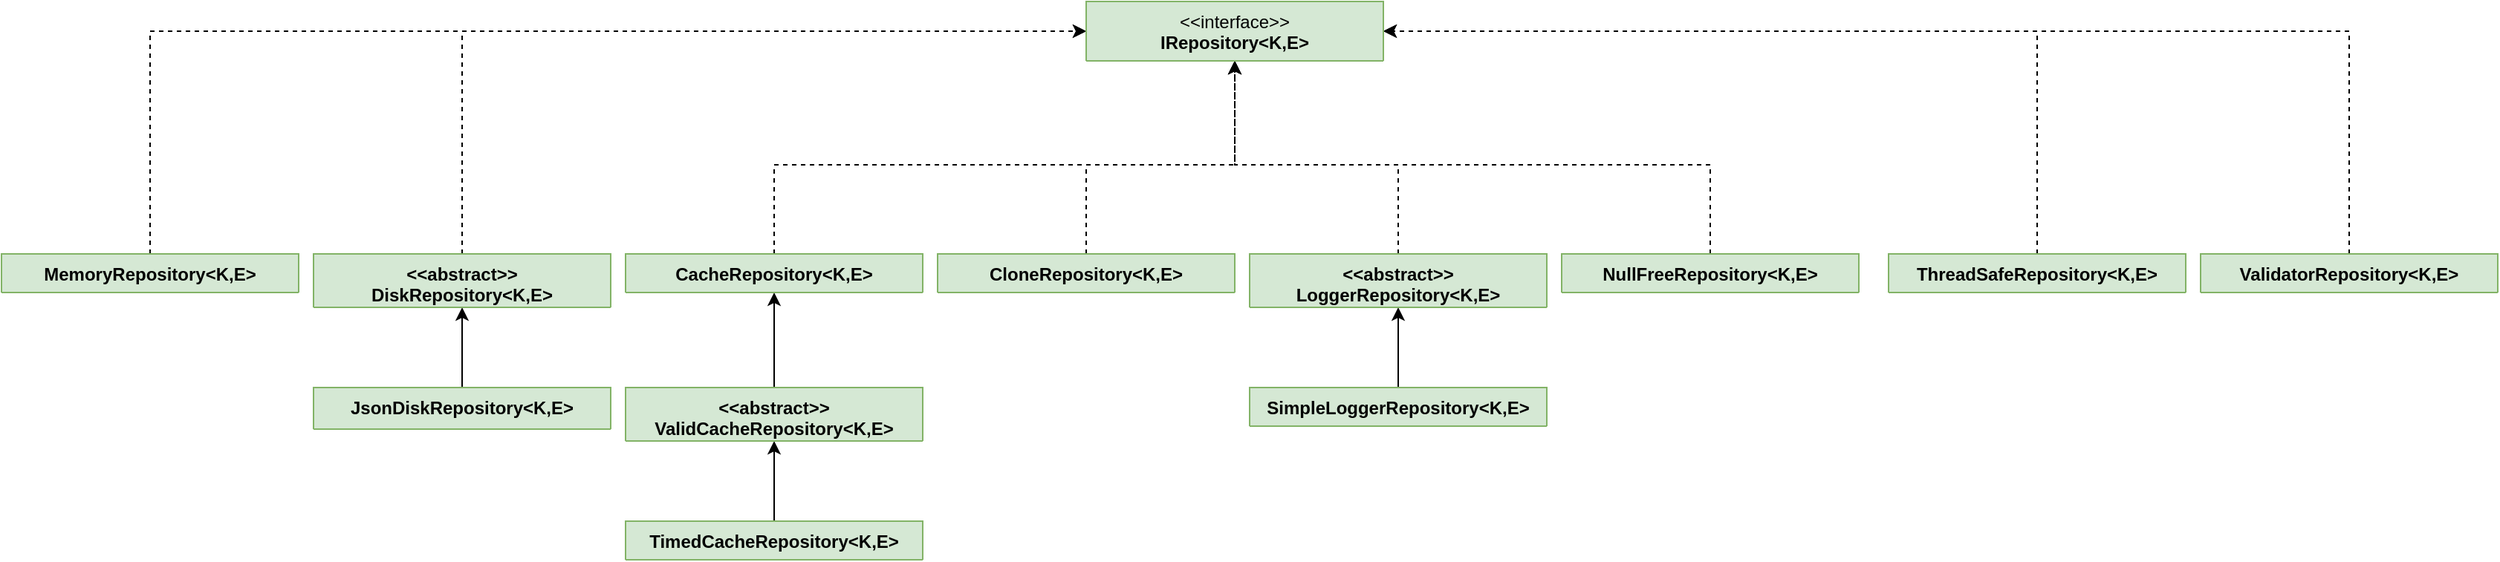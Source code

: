 <mxfile version="26.0.9" pages="15">
  <diagram name="Overall" id="ugNYonyBPk6qFIPh8cB3">
    <mxGraphModel dx="2501" dy="836" grid="1" gridSize="10" guides="1" tooltips="1" connect="1" arrows="1" fold="1" page="1" pageScale="1" pageWidth="827" pageHeight="1169" math="0" shadow="0">
      <root>
        <mxCell id="0" />
        <mxCell id="1" parent="0" />
        <mxCell id="sIwMTyyC32Z7KZ2qLQUt-40" style="edgeStyle=orthogonalEdgeStyle;rounded=0;orthogonalLoop=1;jettySize=auto;html=1;exitX=0.5;exitY=0;exitDx=0;exitDy=0;entryX=1;entryY=0.5;entryDx=0;entryDy=0;dashed=1;" edge="1" parent="1" source="Q4Z7mPAXCpNTdyWBKNEO-4" target="5jd2l3fBRmoiUw6FfSk3-1">
          <mxGeometry relative="1" as="geometry" />
        </mxCell>
        <mxCell id="Q4Z7mPAXCpNTdyWBKNEO-4" value="&lt;b&gt;ValidatorRepository&amp;lt;K,E&amp;gt;&lt;/b&gt;" style="swimlane;fontStyle=0;align=center;verticalAlign=top;childLayout=stackLayout;horizontal=1;startSize=30;horizontalStack=0;resizeParent=1;resizeParentMax=0;resizeLast=0;collapsible=0;marginBottom=0;html=1;whiteSpace=wrap;fillColor=#d5e8d4;strokeColor=#82b366;" vertex="1" parent="1">
          <mxGeometry x="1290" y="180" width="200" height="26" as="geometry" />
        </mxCell>
        <mxCell id="sIwMTyyC32Z7KZ2qLQUt-39" style="edgeStyle=orthogonalEdgeStyle;rounded=0;orthogonalLoop=1;jettySize=auto;html=1;entryX=1;entryY=0.5;entryDx=0;entryDy=0;exitX=0.5;exitY=0;exitDx=0;exitDy=0;dashed=1;" edge="1" parent="1" source="d2G2xSoZOng4utMMADrZ-1" target="5jd2l3fBRmoiUw6FfSk3-1">
          <mxGeometry relative="1" as="geometry">
            <mxPoint x="1160" y="140" as="sourcePoint" />
          </mxGeometry>
        </mxCell>
        <mxCell id="d2G2xSoZOng4utMMADrZ-1" value="&lt;b&gt;ThreadSafeRepository&amp;lt;K,E&amp;gt;&lt;/b&gt;" style="swimlane;fontStyle=0;align=center;verticalAlign=top;childLayout=stackLayout;horizontal=1;startSize=30;horizontalStack=0;resizeParent=1;resizeParentMax=0;resizeLast=0;collapsible=0;marginBottom=0;html=1;whiteSpace=wrap;fillColor=#d5e8d4;strokeColor=#82b366;" vertex="1" parent="1">
          <mxGeometry x="1080" y="180" width="200" height="26" as="geometry" />
        </mxCell>
        <mxCell id="sIwMTyyC32Z7KZ2qLQUt-33" style="edgeStyle=orthogonalEdgeStyle;rounded=0;orthogonalLoop=1;jettySize=auto;html=1;entryX=0.5;entryY=1;entryDx=0;entryDy=0;dashed=1;" edge="1" parent="1" source="_m3lDe7TAcgKiOL1thJE-1" target="5jd2l3fBRmoiUw6FfSk3-1">
          <mxGeometry relative="1" as="geometry">
            <Array as="points">
              <mxPoint x="960" y="120" />
              <mxPoint x="640" y="120" />
            </Array>
          </mxGeometry>
        </mxCell>
        <mxCell id="_m3lDe7TAcgKiOL1thJE-1" value="&lt;b&gt;NullFreeRepository&amp;lt;K,E&amp;gt;&lt;/b&gt;" style="swimlane;fontStyle=0;align=center;verticalAlign=top;childLayout=stackLayout;horizontal=1;startSize=30;horizontalStack=0;resizeParent=1;resizeParentMax=0;resizeLast=0;collapsible=0;marginBottom=0;html=1;whiteSpace=wrap;fillColor=#d5e8d4;strokeColor=#82b366;" vertex="1" parent="1">
          <mxGeometry x="860" y="180" width="200" height="26" as="geometry" />
        </mxCell>
        <mxCell id="sIwMTyyC32Z7KZ2qLQUt-27" style="edgeStyle=orthogonalEdgeStyle;rounded=0;orthogonalLoop=1;jettySize=auto;html=1;entryX=0.5;entryY=1;entryDx=0;entryDy=0;" edge="1" parent="1" source="OfHGovWVZw6_gMrGbrTu-1" target="bEHsn4q7RZ-ruYQikAaH-1">
          <mxGeometry relative="1" as="geometry" />
        </mxCell>
        <mxCell id="OfHGovWVZw6_gMrGbrTu-1" value="&lt;div&gt;&lt;b style=&quot;background-color: transparent; color: light-dark(rgb(0, 0, 0), rgb(255, 255, 255));&quot;&gt;SimpleLoggerRepository&amp;lt;K,E&amp;gt;&lt;/b&gt;&lt;/div&gt;" style="swimlane;fontStyle=0;align=center;verticalAlign=top;childLayout=stackLayout;horizontal=1;startSize=30;horizontalStack=0;resizeParent=1;resizeParentMax=0;resizeLast=0;collapsible=0;marginBottom=0;html=1;whiteSpace=wrap;fillColor=#d5e8d4;strokeColor=#82b366;" vertex="1" parent="1">
          <mxGeometry x="650" y="270" width="200" height="26" as="geometry" />
        </mxCell>
        <mxCell id="sIwMTyyC32Z7KZ2qLQUt-32" style="edgeStyle=orthogonalEdgeStyle;rounded=0;orthogonalLoop=1;jettySize=auto;html=1;entryX=0.5;entryY=1;entryDx=0;entryDy=0;dashed=1;" edge="1" parent="1" source="bEHsn4q7RZ-ruYQikAaH-1" target="5jd2l3fBRmoiUw6FfSk3-1">
          <mxGeometry relative="1" as="geometry">
            <Array as="points">
              <mxPoint x="750" y="120" />
              <mxPoint x="640" y="120" />
            </Array>
          </mxGeometry>
        </mxCell>
        <mxCell id="bEHsn4q7RZ-ruYQikAaH-1" value="&lt;div&gt;&lt;b&gt;&amp;lt;&amp;lt;abstract&amp;gt;&amp;gt;&lt;/b&gt;&lt;/div&gt;&lt;b&gt;LoggerRepository&amp;lt;K,E&amp;gt;&lt;/b&gt;" style="swimlane;fontStyle=0;align=center;verticalAlign=top;childLayout=stackLayout;horizontal=1;startSize=40;horizontalStack=0;resizeParent=1;resizeParentMax=0;resizeLast=0;collapsible=0;marginBottom=0;html=1;whiteSpace=wrap;fillColor=#d5e8d4;strokeColor=#82b366;" vertex="1" parent="1">
          <mxGeometry x="650" y="180" width="200" height="36" as="geometry" />
        </mxCell>
        <mxCell id="sIwMTyyC32Z7KZ2qLQUt-31" style="edgeStyle=orthogonalEdgeStyle;rounded=0;orthogonalLoop=1;jettySize=auto;html=1;entryX=0.5;entryY=1;entryDx=0;entryDy=0;dashed=1;" edge="1" parent="1" source="gUziRZdNGmcnd06w_0Jh-1" target="5jd2l3fBRmoiUw6FfSk3-1">
          <mxGeometry relative="1" as="geometry">
            <Array as="points">
              <mxPoint x="540" y="120" />
              <mxPoint x="640" y="120" />
            </Array>
          </mxGeometry>
        </mxCell>
        <mxCell id="gUziRZdNGmcnd06w_0Jh-1" value="&lt;b&gt;CloneRepository&amp;lt;K,E&amp;gt;&lt;/b&gt;" style="swimlane;fontStyle=0;align=center;verticalAlign=top;childLayout=stackLayout;horizontal=1;startSize=30;horizontalStack=0;resizeParent=1;resizeParentMax=0;resizeLast=0;collapsible=0;marginBottom=0;html=1;whiteSpace=wrap;fillColor=#d5e8d4;strokeColor=#82b366;" vertex="1" parent="1">
          <mxGeometry x="440" y="180" width="200" height="26" as="geometry" />
        </mxCell>
        <mxCell id="sIwMTyyC32Z7KZ2qLQUt-26" style="edgeStyle=orthogonalEdgeStyle;rounded=0;orthogonalLoop=1;jettySize=auto;html=1;entryX=0.5;entryY=1;entryDx=0;entryDy=0;" edge="1" parent="1" source="SvC6mcXC03R50r7by_hZ-1" target="nMyIteMErdvZNt7WKYC_-1">
          <mxGeometry relative="1" as="geometry" />
        </mxCell>
        <mxCell id="SvC6mcXC03R50r7by_hZ-1" value="&lt;div&gt;&lt;b style=&quot;background-color: transparent; color: light-dark(rgb(0, 0, 0), rgb(255, 255, 255));&quot;&gt;TimedCacheRepository&amp;lt;K,E&amp;gt;&lt;/b&gt;&lt;/div&gt;" style="swimlane;fontStyle=0;align=center;verticalAlign=top;childLayout=stackLayout;horizontal=1;startSize=30;horizontalStack=0;resizeParent=1;resizeParentMax=0;resizeLast=0;collapsible=0;marginBottom=0;html=1;whiteSpace=wrap;fillColor=#d5e8d4;strokeColor=#82b366;" vertex="1" parent="1">
          <mxGeometry x="230" y="360" width="200" height="26" as="geometry" />
        </mxCell>
        <mxCell id="sIwMTyyC32Z7KZ2qLQUt-25" style="edgeStyle=orthogonalEdgeStyle;rounded=0;orthogonalLoop=1;jettySize=auto;html=1;entryX=0.5;entryY=1;entryDx=0;entryDy=0;" edge="1" parent="1" source="nMyIteMErdvZNt7WKYC_-1" target="CNBwZ9SXVD3Poey_esBz-1">
          <mxGeometry relative="1" as="geometry" />
        </mxCell>
        <mxCell id="nMyIteMErdvZNt7WKYC_-1" value="&lt;div&gt;&lt;b style=&quot;background-color: transparent; color: light-dark(rgb(0, 0, 0), rgb(255, 255, 255));&quot;&gt;&amp;lt;&amp;lt;abstract&amp;gt;&amp;gt;&lt;/b&gt;&lt;/div&gt;&lt;div&gt;&lt;b style=&quot;background-color: transparent; color: light-dark(rgb(0, 0, 0), rgb(255, 255, 255));&quot;&gt;ValidCacheRepository&amp;lt;K,E&amp;gt;&lt;/b&gt;&lt;/div&gt;" style="swimlane;fontStyle=0;align=center;verticalAlign=top;childLayout=stackLayout;horizontal=1;startSize=40;horizontalStack=0;resizeParent=1;resizeParentMax=0;resizeLast=0;collapsible=0;marginBottom=0;html=1;whiteSpace=wrap;fillColor=#d5e8d4;strokeColor=#82b366;" vertex="1" parent="1">
          <mxGeometry x="230" y="270" width="200" height="36" as="geometry" />
        </mxCell>
        <mxCell id="sIwMTyyC32Z7KZ2qLQUt-30" style="edgeStyle=orthogonalEdgeStyle;rounded=0;orthogonalLoop=1;jettySize=auto;html=1;entryX=0.5;entryY=1;entryDx=0;entryDy=0;dashed=1;" edge="1" parent="1" source="CNBwZ9SXVD3Poey_esBz-1" target="5jd2l3fBRmoiUw6FfSk3-1">
          <mxGeometry relative="1" as="geometry">
            <Array as="points">
              <mxPoint x="330" y="120" />
              <mxPoint x="640" y="120" />
            </Array>
          </mxGeometry>
        </mxCell>
        <mxCell id="CNBwZ9SXVD3Poey_esBz-1" value="&lt;div&gt;&lt;b style=&quot;background-color: transparent; color: light-dark(rgb(0, 0, 0), rgb(255, 255, 255));&quot;&gt;CacheRepository&amp;lt;K,E&amp;gt;&lt;/b&gt;&lt;/div&gt;" style="swimlane;fontStyle=0;align=center;verticalAlign=top;childLayout=stackLayout;horizontal=1;startSize=30;horizontalStack=0;resizeParent=1;resizeParentMax=0;resizeLast=0;collapsible=0;marginBottom=0;html=1;whiteSpace=wrap;fillColor=#d5e8d4;strokeColor=#82b366;" vertex="1" parent="1">
          <mxGeometry x="230" y="180" width="200" height="26" as="geometry" />
        </mxCell>
        <mxCell id="sIwMTyyC32Z7KZ2qLQUt-24" style="edgeStyle=orthogonalEdgeStyle;rounded=0;orthogonalLoop=1;jettySize=auto;html=1;entryX=0.5;entryY=1;entryDx=0;entryDy=0;" edge="1" parent="1" source="2-8TuW2GEyD7TYnS9weU-1" target="dDAGP0V9zex-BKvkkaYU-1">
          <mxGeometry relative="1" as="geometry" />
        </mxCell>
        <mxCell id="2-8TuW2GEyD7TYnS9weU-1" value="&lt;div&gt;&lt;b style=&quot;background-color: transparent; color: light-dark(rgb(0, 0, 0), rgb(255, 255, 255));&quot;&gt;JsonDiskRepository&amp;lt;K,E&amp;gt;&lt;/b&gt;&lt;/div&gt;" style="swimlane;fontStyle=0;align=center;verticalAlign=top;childLayout=stackLayout;horizontal=1;startSize=30;horizontalStack=0;resizeParent=1;resizeParentMax=0;resizeLast=0;collapsible=0;marginBottom=0;html=1;whiteSpace=wrap;fillColor=#d5e8d4;strokeColor=#82b366;" vertex="1" parent="1">
          <mxGeometry x="20" y="270" width="200" height="28" as="geometry" />
        </mxCell>
        <mxCell id="sIwMTyyC32Z7KZ2qLQUt-37" style="edgeStyle=orthogonalEdgeStyle;rounded=0;orthogonalLoop=1;jettySize=auto;html=1;entryX=0;entryY=0.5;entryDx=0;entryDy=0;dashed=1;" edge="1" parent="1" source="dDAGP0V9zex-BKvkkaYU-1" target="5jd2l3fBRmoiUw6FfSk3-1">
          <mxGeometry relative="1" as="geometry">
            <Array as="points">
              <mxPoint x="120" y="30" />
            </Array>
          </mxGeometry>
        </mxCell>
        <mxCell id="dDAGP0V9zex-BKvkkaYU-1" value="&lt;div&gt;&lt;b&gt;&amp;lt;&amp;lt;abstract&amp;gt;&amp;gt;&lt;/b&gt;&lt;/div&gt;&lt;b&gt;DiskRepository&amp;lt;K,E&amp;gt;&lt;/b&gt;" style="swimlane;fontStyle=0;align=center;verticalAlign=top;childLayout=stackLayout;horizontal=1;startSize=40;horizontalStack=0;resizeParent=1;resizeParentMax=0;resizeLast=0;collapsible=0;marginBottom=0;html=1;whiteSpace=wrap;fillColor=#d5e8d4;strokeColor=#82b366;" vertex="1" parent="1">
          <mxGeometry x="20" y="180" width="200" height="36" as="geometry" />
        </mxCell>
        <mxCell id="sIwMTyyC32Z7KZ2qLQUt-36" style="edgeStyle=orthogonalEdgeStyle;rounded=0;orthogonalLoop=1;jettySize=auto;html=1;entryX=0;entryY=0.5;entryDx=0;entryDy=0;dashed=1;" edge="1" parent="1" source="PvBvrs-odSLj9dRzKq3Y-1" target="5jd2l3fBRmoiUw6FfSk3-1">
          <mxGeometry relative="1" as="geometry">
            <Array as="points">
              <mxPoint x="-90" y="30" />
            </Array>
          </mxGeometry>
        </mxCell>
        <mxCell id="PvBvrs-odSLj9dRzKq3Y-1" value="&lt;b&gt;MemoryRepository&amp;lt;K,E&amp;gt;&lt;/b&gt;" style="swimlane;fontStyle=0;align=center;verticalAlign=top;childLayout=stackLayout;horizontal=1;startSize=30;horizontalStack=0;resizeParent=1;resizeParentMax=0;resizeLast=0;collapsible=0;marginBottom=0;html=1;whiteSpace=wrap;fillColor=#d5e8d4;strokeColor=#82b366;" vertex="1" parent="1">
          <mxGeometry x="-190" y="180" width="200" height="26" as="geometry" />
        </mxCell>
        <mxCell id="5jd2l3fBRmoiUw6FfSk3-1" value="&amp;lt;&amp;lt;interface&amp;gt;&amp;gt;&lt;br&gt;&lt;b&gt;IRepository&amp;lt;K,E&amp;gt;&lt;/b&gt;" style="swimlane;fontStyle=0;align=center;verticalAlign=top;childLayout=stackLayout;horizontal=1;startSize=40;horizontalStack=0;resizeParent=1;resizeParentMax=0;resizeLast=0;collapsible=0;marginBottom=0;html=1;whiteSpace=wrap;fillColor=#d5e8d4;strokeColor=#82b366;" vertex="1" parent="1">
          <mxGeometry x="540" y="10" width="200" height="40" as="geometry" />
        </mxCell>
      </root>
    </mxGraphModel>
  </diagram>
  <diagram id="knMI_PugFLHXFPDynPVy" name="Person">
    <mxGraphModel dx="1434" dy="836" grid="1" gridSize="10" guides="1" tooltips="1" connect="1" arrows="1" fold="1" page="1" pageScale="1" pageWidth="850" pageHeight="1100" math="0" shadow="0">
      <root>
        <mxCell id="0" />
        <mxCell id="1" parent="0" />
        <mxCell id="Y9rmFPYwMdZ92h6erGCF-1" value="Person" style="swimlane;fontStyle=0;childLayout=stackLayout;horizontal=1;startSize=26;fillColor=#ffe6cc;horizontalStack=0;resizeParent=1;resizeParentMax=0;resizeLast=0;collapsible=1;marginBottom=0;whiteSpace=wrap;html=1;strokeColor=#d79b00;" vertex="1" parent="1">
          <mxGeometry x="340" y="330" width="140" height="78" as="geometry" />
        </mxCell>
        <mxCell id="Y9rmFPYwMdZ92h6erGCF-2" value="+ id: String" style="text;align=left;verticalAlign=top;spacingLeft=4;spacingRight=4;overflow=hidden;rotatable=0;points=[[0,0.5],[1,0.5]];portConstraint=eastwest;whiteSpace=wrap;html=1;fillColor=default;" vertex="1" parent="Y9rmFPYwMdZ92h6erGCF-1">
          <mxGeometry y="26" width="140" height="26" as="geometry" />
        </mxCell>
        <mxCell id="Y9rmFPYwMdZ92h6erGCF-3" value="+ name: String" style="text;align=left;verticalAlign=top;spacingLeft=4;spacingRight=4;overflow=hidden;rotatable=0;points=[[0,0.5],[1,0.5]];portConstraint=eastwest;whiteSpace=wrap;html=1;fillColor=default;" vertex="1" parent="Y9rmFPYwMdZ92h6erGCF-1">
          <mxGeometry y="52" width="140" height="26" as="geometry" />
        </mxCell>
      </root>
    </mxGraphModel>
  </diagram>
  <diagram id="sRlBPHODOHanqG5L4CFZ" name="IRepository">
    <mxGraphModel dx="1434" dy="836" grid="1" gridSize="10" guides="1" tooltips="1" connect="1" arrows="1" fold="1" page="1" pageScale="1" pageWidth="850" pageHeight="1100" math="0" shadow="0">
      <root>
        <mxCell id="0" />
        <mxCell id="1" parent="0" />
        <mxCell id="UFYXDV_fesplv_K8qfGp-1" value="&amp;lt;&amp;lt;interface&amp;gt;&amp;gt;&lt;br&gt;&lt;b&gt;IRepository&amp;lt;K,E&amp;gt;&lt;/b&gt;" style="swimlane;fontStyle=0;align=center;verticalAlign=top;childLayout=stackLayout;horizontal=1;startSize=40;horizontalStack=0;resizeParent=1;resizeParentMax=0;resizeLast=0;collapsible=0;marginBottom=0;html=1;whiteSpace=wrap;fillColor=#d5e8d4;strokeColor=#82b366;" vertex="1" parent="1">
          <mxGeometry x="340" y="290" width="140" height="140" as="geometry" />
        </mxCell>
        <mxCell id="UFYXDV_fesplv_K8qfGp-2" value="+ getAll(): Collection&amp;lt;E&amp;gt;" style="text;html=1;align=left;verticalAlign=middle;spacingLeft=4;spacingRight=4;overflow=hidden;rotatable=0;points=[[0,0.5],[1,0.5]];portConstraint=eastwest;whiteSpace=wrap;fillColor=default;" vertex="1" parent="UFYXDV_fesplv_K8qfGp-1">
          <mxGeometry y="40" width="140" height="20" as="geometry" />
        </mxCell>
        <mxCell id="UFYXDV_fesplv_K8qfGp-3" value="+ get(K key): E" style="text;html=1;align=left;verticalAlign=middle;spacingLeft=4;spacingRight=4;overflow=hidden;rotatable=0;points=[[0,0.5],[1,0.5]];portConstraint=eastwest;whiteSpace=wrap;fillColor=default;" vertex="1" parent="UFYXDV_fesplv_K8qfGp-1">
          <mxGeometry y="60" width="140" height="20" as="geometry" />
        </mxCell>
        <mxCell id="UFYXDV_fesplv_K8qfGp-4" value="+ insert(E entity): void" style="text;html=1;align=left;verticalAlign=middle;spacingLeft=4;spacingRight=4;overflow=hidden;rotatable=0;points=[[0,0.5],[1,0.5]];portConstraint=eastwest;whiteSpace=wrap;fillColor=default;" vertex="1" parent="UFYXDV_fesplv_K8qfGp-1">
          <mxGeometry y="80" width="140" height="20" as="geometry" />
        </mxCell>
        <mxCell id="UFYXDV_fesplv_K8qfGp-5" value="+ update(E entity): void" style="text;html=1;align=left;verticalAlign=middle;spacingLeft=4;spacingRight=4;overflow=hidden;rotatable=0;points=[[0,0.5],[1,0.5]];portConstraint=eastwest;whiteSpace=wrap;fillColor=default;" vertex="1" parent="UFYXDV_fesplv_K8qfGp-1">
          <mxGeometry y="100" width="140" height="20" as="geometry" />
        </mxCell>
        <mxCell id="UFYXDV_fesplv_K8qfGp-6" value="+ delete(K key): void&amp;nbsp;" style="text;html=1;align=left;verticalAlign=middle;spacingLeft=4;spacingRight=4;overflow=hidden;rotatable=0;points=[[0,0.5],[1,0.5]];portConstraint=eastwest;whiteSpace=wrap;fillColor=default;" vertex="1" parent="UFYXDV_fesplv_K8qfGp-1">
          <mxGeometry y="120" width="140" height="20" as="geometry" />
        </mxCell>
      </root>
    </mxGraphModel>
  </diagram>
  <diagram id="M4d5dhi4gB94opbr4lXZ" name="MemoryRepository">
    <mxGraphModel dx="1434" dy="836" grid="1" gridSize="10" guides="1" tooltips="1" connect="1" arrows="1" fold="1" page="1" pageScale="1" pageWidth="850" pageHeight="1100" math="0" shadow="0">
      <root>
        <mxCell id="0" />
        <mxCell id="1" parent="0" />
        <mxCell id="Viqer0ar3ow4c06NOfJy-7" style="edgeStyle=orthogonalEdgeStyle;rounded=0;orthogonalLoop=1;jettySize=auto;html=1;entryX=0.5;entryY=1;entryDx=0;entryDy=0;dashed=1;" parent="1" source="2kWuWF7LoCk9wh4ZdqBK-1" target="Viqer0ar3ow4c06NOfJy-1" edge="1">
          <mxGeometry relative="1" as="geometry" />
        </mxCell>
        <mxCell id="2kWuWF7LoCk9wh4ZdqBK-1" value="&lt;b&gt;MemoryRepository&amp;lt;K,E&amp;gt;&lt;/b&gt;" style="swimlane;fontStyle=0;align=center;verticalAlign=top;childLayout=stackLayout;horizontal=1;startSize=30;horizontalStack=0;resizeParent=1;resizeParentMax=0;resizeLast=0;collapsible=0;marginBottom=0;html=1;whiteSpace=wrap;fillColor=#d5e8d4;strokeColor=#82b366;" parent="1" vertex="1">
          <mxGeometry x="320" y="280" width="200" height="70" as="geometry" />
        </mxCell>
        <mxCell id="2kWuWF7LoCk9wh4ZdqBK-2" value="# entites: Map&amp;lt;K,E&amp;gt;" style="text;html=1;align=left;verticalAlign=middle;spacingLeft=4;spacingRight=4;overflow=hidden;rotatable=0;points=[[0,0.5],[1,0.5]];portConstraint=eastwest;whiteSpace=wrap;fillColor=default;" parent="2kWuWF7LoCk9wh4ZdqBK-1" vertex="1">
          <mxGeometry y="30" width="200" height="20" as="geometry" />
        </mxCell>
        <mxCell id="2kWuWF7LoCk9wh4ZdqBK-3" value="# keyExtractor: Function&amp;lt;E,K&amp;gt;" style="text;html=1;align=left;verticalAlign=middle;spacingLeft=4;spacingRight=4;overflow=hidden;rotatable=0;points=[[0,0.5],[1,0.5]];portConstraint=eastwest;whiteSpace=wrap;fillColor=default;" parent="2kWuWF7LoCk9wh4ZdqBK-1" vertex="1">
          <mxGeometry y="50" width="200" height="20" as="geometry" />
        </mxCell>
        <mxCell id="Viqer0ar3ow4c06NOfJy-1" value="&amp;lt;&amp;lt;interface&amp;gt;&amp;gt;&lt;br&gt;&lt;b&gt;IRepository&amp;lt;K,E&amp;gt;&lt;/b&gt;" style="swimlane;fontStyle=0;align=center;verticalAlign=top;childLayout=stackLayout;horizontal=1;startSize=40;horizontalStack=0;resizeParent=1;resizeParentMax=0;resizeLast=0;collapsible=0;marginBottom=0;html=1;whiteSpace=wrap;fillColor=#d5e8d4;strokeColor=#82b366;" parent="1" vertex="1">
          <mxGeometry x="320" y="200" width="200" height="40" as="geometry" />
        </mxCell>
      </root>
    </mxGraphModel>
  </diagram>
  <diagram id="MkGbExv9xjRx8ZJ7M6o5" name="DiskRepository">
    <mxGraphModel dx="1434" dy="836" grid="1" gridSize="10" guides="1" tooltips="1" connect="1" arrows="1" fold="1" page="1" pageScale="1" pageWidth="850" pageHeight="1100" math="0" shadow="0">
      <root>
        <mxCell id="0" />
        <mxCell id="1" parent="0" />
        <mxCell id="tT8945SFj6yXpy4zwqby-1" style="edgeStyle=orthogonalEdgeStyle;rounded=0;orthogonalLoop=1;jettySize=auto;html=1;entryX=0.5;entryY=1;entryDx=0;entryDy=0;dashed=1;" edge="1" parent="1" source="JD79HncsZMNQ--oEJe5_-1" target="FOkuGnozNuspoMZTlJku-1">
          <mxGeometry relative="1" as="geometry" />
        </mxCell>
        <mxCell id="JD79HncsZMNQ--oEJe5_-1" value="&lt;div&gt;&lt;b&gt;&amp;lt;&amp;lt;abstract&amp;gt;&amp;gt;&lt;/b&gt;&lt;/div&gt;&lt;b&gt;DiskRepository&amp;lt;K,E&amp;gt;&lt;/b&gt;" style="swimlane;fontStyle=0;align=center;verticalAlign=top;childLayout=stackLayout;horizontal=1;startSize=40;horizontalStack=0;resizeParent=1;resizeParentMax=0;resizeLast=0;collapsible=0;marginBottom=0;html=1;whiteSpace=wrap;fillColor=#d5e8d4;strokeColor=#82b366;" parent="1" vertex="1">
          <mxGeometry x="320" y="280" width="220" height="148" as="geometry" />
        </mxCell>
        <mxCell id="JD79HncsZMNQ--oEJe5_-2" value="# directory: String" style="text;html=1;align=left;verticalAlign=middle;spacingLeft=4;spacingRight=4;overflow=hidden;rotatable=0;points=[[0,0.5],[1,0.5]];portConstraint=eastwest;whiteSpace=wrap;fillColor=default;" parent="JD79HncsZMNQ--oEJe5_-1" vertex="1">
          <mxGeometry y="40" width="220" height="20" as="geometry" />
        </mxCell>
        <mxCell id="JD79HncsZMNQ--oEJe5_-3" value="# fileExtension: String" style="text;html=1;align=left;verticalAlign=middle;spacingLeft=4;spacingRight=4;overflow=hidden;rotatable=0;points=[[0,0.5],[1,0.5]];portConstraint=eastwest;whiteSpace=wrap;fillColor=default;" parent="JD79HncsZMNQ--oEJe5_-1" vertex="1">
          <mxGeometry y="60" width="220" height="20" as="geometry" />
        </mxCell>
        <mxCell id="JD79HncsZMNQ--oEJe5_-4" value="# keyExtractor: Function&amp;lt;E,K&amp;gt;" style="text;html=1;align=left;verticalAlign=middle;spacingLeft=4;spacingRight=4;overflow=hidden;rotatable=0;points=[[0,0.5],[1,0.5]];portConstraint=eastwest;whiteSpace=wrap;fillColor=default;" parent="JD79HncsZMNQ--oEJe5_-1" vertex="1">
          <mxGeometry y="80" width="220" height="20" as="geometry" />
        </mxCell>
        <mxCell id="JD79HncsZMNQ--oEJe5_-5" value="" style="line;strokeWidth=1;fillColor=none;align=left;verticalAlign=middle;spacingTop=-1;spacingLeft=3;spacingRight=3;rotatable=0;labelPosition=right;points=[];portConstraint=eastwest;strokeColor=inherit;" parent="JD79HncsZMNQ--oEJe5_-1" vertex="1">
          <mxGeometry y="100" width="220" height="8" as="geometry" />
        </mxCell>
        <mxCell id="JD79HncsZMNQ--oEJe5_-6" value="# serialize(E entity): String" style="text;html=1;align=left;verticalAlign=middle;spacingLeft=4;spacingRight=4;overflow=hidden;rotatable=0;points=[[0,0.5],[1,0.5]];portConstraint=eastwest;whiteSpace=wrap;fillColor=default;" parent="JD79HncsZMNQ--oEJe5_-1" vertex="1">
          <mxGeometry y="108" width="220" height="20" as="geometry" />
        </mxCell>
        <mxCell id="JD79HncsZMNQ--oEJe5_-7" value="# deserialize(String entityAsString): E" style="text;html=1;align=left;verticalAlign=middle;spacingLeft=4;spacingRight=4;overflow=hidden;rotatable=0;points=[[0,0.5],[1,0.5]];portConstraint=eastwest;whiteSpace=wrap;fillColor=default;" parent="JD79HncsZMNQ--oEJe5_-1" vertex="1">
          <mxGeometry y="128" width="220" height="20" as="geometry" />
        </mxCell>
        <mxCell id="FOkuGnozNuspoMZTlJku-1" value="&amp;lt;&amp;lt;interface&amp;gt;&amp;gt;&lt;br&gt;&lt;b&gt;IRepository&amp;lt;K,E&amp;gt;&lt;/b&gt;" style="swimlane;fontStyle=0;align=center;verticalAlign=top;childLayout=stackLayout;horizontal=1;startSize=40;horizontalStack=0;resizeParent=1;resizeParentMax=0;resizeLast=0;collapsible=0;marginBottom=0;html=1;whiteSpace=wrap;fillColor=#d5e8d4;strokeColor=#82b366;" vertex="1" parent="1">
          <mxGeometry x="320" y="200" width="220" height="40" as="geometry" />
        </mxCell>
      </root>
    </mxGraphModel>
  </diagram>
  <diagram id="azNJ6zOG1K16H3dtE7L8" name="JsonDiskRepository">
    <mxGraphModel dx="1434" dy="836" grid="1" gridSize="10" guides="1" tooltips="1" connect="1" arrows="1" fold="1" page="1" pageScale="1" pageWidth="850" pageHeight="1100" math="0" shadow="0">
      <root>
        <mxCell id="0" />
        <mxCell id="1" parent="0" />
        <mxCell id="c7HGcdsFaaK_RAsqSzC3-1" style="edgeStyle=orthogonalEdgeStyle;rounded=0;orthogonalLoop=1;jettySize=auto;html=1;entryX=0.5;entryY=1;entryDx=0;entryDy=0;" edge="1" parent="1" source="2IcGn3Q6_8mwxkSnP6SR-1" target="OHkmjy7p3-JXyOXKmV6w-1">
          <mxGeometry relative="1" as="geometry" />
        </mxCell>
        <mxCell id="2IcGn3Q6_8mwxkSnP6SR-1" value="&lt;div&gt;&lt;b style=&quot;background-color: transparent; color: light-dark(rgb(0, 0, 0), rgb(255, 255, 255));&quot;&gt;JsonDiskRepository&amp;lt;K,E&amp;gt;&lt;/b&gt;&lt;/div&gt;" style="swimlane;fontStyle=0;align=center;verticalAlign=top;childLayout=stackLayout;horizontal=1;startSize=30;horizontalStack=0;resizeParent=1;resizeParentMax=0;resizeLast=0;collapsible=0;marginBottom=0;html=1;whiteSpace=wrap;fillColor=#d5e8d4;strokeColor=#82b366;" parent="1" vertex="1">
          <mxGeometry x="320" y="280" width="220" height="50" as="geometry" />
        </mxCell>
        <mxCell id="2IcGn3Q6_8mwxkSnP6SR-2" value="# entityClass: Class&amp;lt;E&amp;gt;" style="text;html=1;align=left;verticalAlign=middle;spacingLeft=4;spacingRight=4;overflow=hidden;rotatable=0;points=[[0,0.5],[1,0.5]];portConstraint=eastwest;whiteSpace=wrap;fillColor=default;" parent="2IcGn3Q6_8mwxkSnP6SR-1" vertex="1">
          <mxGeometry y="30" width="220" height="20" as="geometry" />
        </mxCell>
        <mxCell id="OHkmjy7p3-JXyOXKmV6w-1" value="&amp;lt;&amp;lt;abstract&amp;gt;&amp;gt;&lt;br&gt;&lt;b&gt;DiskRepository&amp;lt;K,E&amp;gt;&lt;/b&gt;" style="swimlane;fontStyle=0;align=center;verticalAlign=top;childLayout=stackLayout;horizontal=1;startSize=40;horizontalStack=0;resizeParent=1;resizeParentMax=0;resizeLast=0;collapsible=0;marginBottom=0;html=1;whiteSpace=wrap;fillColor=#d5e8d4;strokeColor=#82b366;" vertex="1" parent="1">
          <mxGeometry x="320" y="200" width="220" height="40" as="geometry" />
        </mxCell>
      </root>
    </mxGraphModel>
  </diagram>
  <diagram id="1yndipHQHA-O_VkO26OG" name="CacheRepository">
    <mxGraphModel dx="1434" dy="836" grid="1" gridSize="10" guides="1" tooltips="1" connect="1" arrows="1" fold="1" page="1" pageScale="1" pageWidth="850" pageHeight="1100" math="0" shadow="0">
      <root>
        <mxCell id="0" />
        <mxCell id="1" parent="0" />
        <mxCell id="0JMHKWS_nnEbQhaJcg9c-1" style="edgeStyle=orthogonalEdgeStyle;rounded=0;orthogonalLoop=1;jettySize=auto;html=1;exitX=0.5;exitY=0;exitDx=0;exitDy=0;entryX=0.5;entryY=1;entryDx=0;entryDy=0;dashed=1;" edge="1" parent="1" source="L_40cuG0KX_OyrUIf7Wm-1" target="6QYqsz9ROwohPClnXIi9-1">
          <mxGeometry relative="1" as="geometry" />
        </mxCell>
        <mxCell id="L_40cuG0KX_OyrUIf7Wm-1" value="&lt;div&gt;&lt;b style=&quot;background-color: transparent; color: light-dark(rgb(0, 0, 0), rgb(255, 255, 255));&quot;&gt;CacheRepository&amp;lt;K,E&amp;gt;&lt;/b&gt;&lt;/div&gt;" style="swimlane;fontStyle=0;align=center;verticalAlign=top;childLayout=stackLayout;horizontal=1;startSize=30;horizontalStack=0;resizeParent=1;resizeParentMax=0;resizeLast=0;collapsible=0;marginBottom=0;html=1;whiteSpace=wrap;fillColor=#d5e8d4;strokeColor=#82b366;" parent="1" vertex="1">
          <mxGeometry x="320" y="280" width="220" height="90" as="geometry" />
        </mxCell>
        <mxCell id="L_40cuG0KX_OyrUIf7Wm-2" value="# cacheRepository: IRepository&amp;lt;K,E&amp;gt;" style="text;html=1;align=left;verticalAlign=middle;spacingLeft=4;spacingRight=4;overflow=hidden;rotatable=0;points=[[0,0.5],[1,0.5]];portConstraint=eastwest;whiteSpace=wrap;fillColor=default;" parent="L_40cuG0KX_OyrUIf7Wm-1" vertex="1">
          <mxGeometry y="30" width="220" height="20" as="geometry" />
        </mxCell>
        <mxCell id="L_40cuG0KX_OyrUIf7Wm-3" value="# sourceRepository: IRepository&amp;lt;K,E&amp;gt;" style="text;html=1;align=left;verticalAlign=middle;spacingLeft=4;spacingRight=4;overflow=hidden;rotatable=0;points=[[0,0.5],[1,0.5]];portConstraint=eastwest;whiteSpace=wrap;fillColor=default;" parent="L_40cuG0KX_OyrUIf7Wm-1" vertex="1">
          <mxGeometry y="50" width="220" height="20" as="geometry" />
        </mxCell>
        <mxCell id="L_40cuG0KX_OyrUIf7Wm-4" value="# keyExtractor: Function&amp;lt;E,K&amp;gt;" style="text;html=1;align=left;verticalAlign=middle;spacingLeft=4;spacingRight=4;overflow=hidden;rotatable=0;points=[[0,0.5],[1,0.5]];portConstraint=eastwest;whiteSpace=wrap;fillColor=default;" parent="L_40cuG0KX_OyrUIf7Wm-1" vertex="1">
          <mxGeometry y="70" width="220" height="20" as="geometry" />
        </mxCell>
        <mxCell id="0JMHKWS_nnEbQhaJcg9c-2" style="edgeStyle=orthogonalEdgeStyle;rounded=0;orthogonalLoop=1;jettySize=auto;html=1;exitX=0;exitY=0.5;exitDx=0;exitDy=0;entryX=0;entryY=0.5;entryDx=0;entryDy=0;endArrow=diamond;endFill=0;" edge="1" parent="1" source="6QYqsz9ROwohPClnXIi9-1" target="L_40cuG0KX_OyrUIf7Wm-2">
          <mxGeometry relative="1" as="geometry" />
        </mxCell>
        <mxCell id="0JMHKWS_nnEbQhaJcg9c-3" style="edgeStyle=orthogonalEdgeStyle;rounded=0;orthogonalLoop=1;jettySize=auto;html=1;exitX=0;exitY=0.5;exitDx=0;exitDy=0;entryX=0;entryY=0.5;entryDx=0;entryDy=0;endArrow=diamond;endFill=0;" edge="1" parent="1" source="6QYqsz9ROwohPClnXIi9-1" target="L_40cuG0KX_OyrUIf7Wm-3">
          <mxGeometry relative="1" as="geometry" />
        </mxCell>
        <mxCell id="6QYqsz9ROwohPClnXIi9-1" value="&amp;lt;&amp;lt;interface&amp;gt;&amp;gt;&lt;br&gt;&lt;b&gt;IRepository&amp;lt;K,E&amp;gt;&lt;/b&gt;" style="swimlane;fontStyle=0;align=center;verticalAlign=top;childLayout=stackLayout;horizontal=1;startSize=40;horizontalStack=0;resizeParent=1;resizeParentMax=0;resizeLast=0;collapsible=0;marginBottom=0;html=1;whiteSpace=wrap;fillColor=#d5e8d4;strokeColor=#82b366;" vertex="1" parent="1">
          <mxGeometry x="320" y="200" width="220" height="40" as="geometry" />
        </mxCell>
      </root>
    </mxGraphModel>
  </diagram>
  <diagram id="HCBeO7lPLmNbnRSLWoPH" name="ValidCacheRepository">
    <mxGraphModel dx="1434" dy="836" grid="1" gridSize="10" guides="1" tooltips="1" connect="1" arrows="1" fold="1" page="1" pageScale="1" pageWidth="850" pageHeight="1100" math="0" shadow="0">
      <root>
        <mxCell id="0" />
        <mxCell id="1" parent="0" />
        <mxCell id="TFUAooWK41s5lZyOmhEs-1" style="edgeStyle=orthogonalEdgeStyle;rounded=0;orthogonalLoop=1;jettySize=auto;html=1;exitX=0.5;exitY=0;exitDx=0;exitDy=0;entryX=0.5;entryY=1;entryDx=0;entryDy=0;" edge="1" parent="1" source="gAmXzxv2_9PpY-VTNqRH-1" target="qiTgpHVWBEzK-KNbYs59-1">
          <mxGeometry relative="1" as="geometry" />
        </mxCell>
        <mxCell id="gAmXzxv2_9PpY-VTNqRH-1" value="&lt;div&gt;&lt;b style=&quot;background-color: transparent; color: light-dark(rgb(0, 0, 0), rgb(255, 255, 255));&quot;&gt;&amp;lt;&amp;lt;abstract&amp;gt;&amp;gt;&lt;/b&gt;&lt;/div&gt;&lt;div&gt;&lt;b style=&quot;background-color: transparent; color: light-dark(rgb(0, 0, 0), rgb(255, 255, 255));&quot;&gt;ValidCacheRepository&amp;lt;K,E&amp;gt;&lt;/b&gt;&lt;/div&gt;" style="swimlane;fontStyle=0;align=center;verticalAlign=top;childLayout=stackLayout;horizontal=1;startSize=40;horizontalStack=0;resizeParent=1;resizeParentMax=0;resizeLast=0;collapsible=0;marginBottom=0;html=1;whiteSpace=wrap;fillColor=#d5e8d4;strokeColor=#82b366;" parent="1" vertex="1">
          <mxGeometry x="320" y="280" width="220" height="60" as="geometry" />
        </mxCell>
        <mxCell id="gAmXzxv2_9PpY-VTNqRH-2" value="# isValid(E entity): boolean" style="text;html=1;align=left;verticalAlign=middle;spacingLeft=4;spacingRight=4;overflow=hidden;rotatable=0;points=[[0,0.5],[1,0.5]];portConstraint=eastwest;whiteSpace=wrap;fillColor=default;" parent="gAmXzxv2_9PpY-VTNqRH-1" vertex="1">
          <mxGeometry y="40" width="220" height="20" as="geometry" />
        </mxCell>
        <mxCell id="qiTgpHVWBEzK-KNbYs59-1" value="&lt;b&gt;CacheRepository&amp;lt;K,E&amp;gt;&lt;/b&gt;" style="swimlane;fontStyle=0;align=center;verticalAlign=top;childLayout=stackLayout;horizontal=1;startSize=40;horizontalStack=0;resizeParent=1;resizeParentMax=0;resizeLast=0;collapsible=0;marginBottom=0;html=1;whiteSpace=wrap;fillColor=#d5e8d4;strokeColor=#82b366;" vertex="1" parent="1">
          <mxGeometry x="320" y="210" width="220" height="30" as="geometry" />
        </mxCell>
      </root>
    </mxGraphModel>
  </diagram>
  <diagram id="uK6Q0I8b29BDcTHG7-S-" name="TimedCacheRepository">
    <mxGraphModel dx="1434" dy="836" grid="1" gridSize="10" guides="1" tooltips="1" connect="1" arrows="1" fold="1" page="1" pageScale="1" pageWidth="850" pageHeight="1100" math="0" shadow="0">
      <root>
        <mxCell id="0" />
        <mxCell id="1" parent="0" />
        <mxCell id="WpIMXJscd2G5ikUT69hV-1" style="edgeStyle=orthogonalEdgeStyle;rounded=0;orthogonalLoop=1;jettySize=auto;html=1;entryX=0.5;entryY=1;entryDx=0;entryDy=0;" parent="1" source="w4_JO3CP8KJ929pSp8sh-1" target="Q_M1gPjsVnpCpCsMuv0t-1" edge="1">
          <mxGeometry relative="1" as="geometry" />
        </mxCell>
        <mxCell id="w4_JO3CP8KJ929pSp8sh-1" value="&lt;div&gt;&lt;b style=&quot;background-color: transparent; color: light-dark(rgb(0, 0, 0), rgb(255, 255, 255));&quot;&gt;TimedCacheRepository&amp;lt;K,E&amp;gt;&lt;/b&gt;&lt;/div&gt;" style="swimlane;fontStyle=0;align=center;verticalAlign=top;childLayout=stackLayout;horizontal=1;startSize=30;horizontalStack=0;resizeParent=1;resizeParentMax=0;resizeLast=0;collapsible=0;marginBottom=0;html=1;whiteSpace=wrap;fillColor=#d5e8d4;strokeColor=#82b366;" parent="1" vertex="1">
          <mxGeometry x="320" y="280" width="280" height="70" as="geometry" />
        </mxCell>
        <mxCell id="w4_JO3CP8KJ929pSp8sh-2" value="# metadataRepository: IRepository&amp;lt;K, Entry&amp;lt;K&amp;gt;&amp;gt;" style="text;html=1;align=left;verticalAlign=middle;spacingLeft=4;spacingRight=4;overflow=hidden;rotatable=0;points=[[0,0.5],[1,0.5]];portConstraint=eastwest;whiteSpace=wrap;fillColor=default;" parent="w4_JO3CP8KJ929pSp8sh-1" vertex="1">
          <mxGeometry y="30" width="280" height="20" as="geometry" />
        </mxCell>
        <mxCell id="w4_JO3CP8KJ929pSp8sh-3" value="# expirationTime: long" style="text;html=1;align=left;verticalAlign=middle;spacingLeft=4;spacingRight=4;overflow=hidden;rotatable=0;points=[[0,0.5],[1,0.5]];portConstraint=eastwest;whiteSpace=wrap;fillColor=default;" parent="w4_JO3CP8KJ929pSp8sh-1" vertex="1">
          <mxGeometry y="50" width="280" height="20" as="geometry" />
        </mxCell>
        <mxCell id="w4_JO3CP8KJ929pSp8sh-4" style="edgeStyle=orthogonalEdgeStyle;rounded=0;orthogonalLoop=1;jettySize=auto;html=1;exitX=1;exitY=0.5;exitDx=0;exitDy=0;entryX=0;entryY=0.5;entryDx=0;entryDy=0;endArrow=diamond;endFill=0;" parent="1" source="w4_JO3CP8KJ929pSp8sh-5" target="w4_JO3CP8KJ929pSp8sh-2" edge="1">
          <mxGeometry relative="1" as="geometry">
            <mxPoint x="320" y="325" as="targetPoint" />
          </mxGeometry>
        </mxCell>
        <mxCell id="w4_JO3CP8KJ929pSp8sh-5" value="&lt;div&gt;&lt;b style=&quot;background-color: transparent; color: light-dark(rgb(0, 0, 0), rgb(255, 255, 255));&quot;&gt;&amp;lt;&amp;lt;interface&amp;gt;&amp;gt;&lt;/b&gt;&lt;/div&gt;&lt;div&gt;&lt;b style=&quot;background-color: transparent; color: light-dark(rgb(0, 0, 0), rgb(255, 255, 255));&quot;&gt;IRepository&amp;lt;K,Entry&amp;lt;K&amp;gt;&amp;gt;&lt;/b&gt;&lt;/div&gt;" style="swimlane;fontStyle=0;align=center;verticalAlign=top;childLayout=stackLayout;horizontal=1;startSize=40;horizontalStack=0;resizeParent=1;resizeParentMax=0;resizeLast=0;collapsible=0;marginBottom=0;html=1;whiteSpace=wrap;fillColor=#d5e8d4;strokeColor=#82b366;" parent="1" vertex="1">
          <mxGeometry x="60" y="300" width="200" height="40" as="geometry" />
        </mxCell>
        <mxCell id="Q_M1gPjsVnpCpCsMuv0t-1" value="&amp;lt;&amp;lt;abstract&amp;gt;&amp;gt;&lt;br&gt;&lt;b&gt;ValidCacheRepository&amp;lt;K,E&amp;gt;&lt;/b&gt;" style="swimlane;fontStyle=0;align=center;verticalAlign=top;childLayout=stackLayout;horizontal=1;startSize=40;horizontalStack=0;resizeParent=1;resizeParentMax=0;resizeLast=0;collapsible=0;marginBottom=0;html=1;whiteSpace=wrap;fillColor=#d5e8d4;strokeColor=#82b366;" parent="1" vertex="1">
          <mxGeometry x="320" y="200" width="280" height="40" as="geometry" />
        </mxCell>
        <mxCell id="R9_eT3O0nOCXPqwlFoRQ-1" value="&lt;div&gt;&lt;b style=&quot;background-color: transparent; color: light-dark(rgb(0, 0, 0), rgb(255, 255, 255));&quot;&gt;Entry&amp;lt;K&amp;gt;&lt;/b&gt;&lt;/div&gt;" style="swimlane;fontStyle=0;align=center;verticalAlign=top;childLayout=stackLayout;horizontal=1;startSize=30;horizontalStack=0;resizeParent=1;resizeParentMax=0;resizeLast=0;collapsible=0;marginBottom=0;html=1;whiteSpace=wrap;fillColor=#d5e8d4;strokeColor=#82b366;" parent="1" vertex="1">
          <mxGeometry x="620" y="280" width="100" height="70" as="geometry" />
        </mxCell>
        <mxCell id="R9_eT3O0nOCXPqwlFoRQ-2" value="# key: K" style="text;html=1;align=left;verticalAlign=middle;spacingLeft=4;spacingRight=4;overflow=hidden;rotatable=0;points=[[0,0.5],[1,0.5]];portConstraint=eastwest;whiteSpace=wrap;fillColor=default;" parent="R9_eT3O0nOCXPqwlFoRQ-1" vertex="1">
          <mxGeometry y="30" width="100" height="20" as="geometry" />
        </mxCell>
        <mxCell id="R9_eT3O0nOCXPqwlFoRQ-3" value="# date: long" style="text;html=1;align=left;verticalAlign=middle;spacingLeft=4;spacingRight=4;overflow=hidden;rotatable=0;points=[[0,0.5],[1,0.5]];portConstraint=eastwest;whiteSpace=wrap;fillColor=default;" parent="R9_eT3O0nOCXPqwlFoRQ-1" vertex="1">
          <mxGeometry y="50" width="100" height="20" as="geometry" />
        </mxCell>
      </root>
    </mxGraphModel>
  </diagram>
  <diagram id="MpK0i-FITLTpWwhn9xnr" name="CloneRepository">
    <mxGraphModel dx="1434" dy="836" grid="1" gridSize="10" guides="1" tooltips="1" connect="1" arrows="1" fold="1" page="1" pageScale="1" pageWidth="850" pageHeight="1100" math="0" shadow="0">
      <root>
        <mxCell id="0" />
        <mxCell id="1" parent="0" />
        <mxCell id="LYjaG3WMQ-NB6O01Ogg9-1" style="edgeStyle=orthogonalEdgeStyle;rounded=0;orthogonalLoop=1;jettySize=auto;html=1;exitX=0.5;exitY=0;exitDx=0;exitDy=0;entryX=0.5;entryY=1;entryDx=0;entryDy=0;dashed=1;" edge="1" parent="1" source="nMSEV24NjrSQJRWwVWBK-1" target="jVgaImBcbgWx7xR4bqOP-1">
          <mxGeometry relative="1" as="geometry" />
        </mxCell>
        <mxCell id="nMSEV24NjrSQJRWwVWBK-1" value="&lt;b&gt;CloneRepository&amp;lt;K,E&amp;gt;&lt;/b&gt;" style="swimlane;fontStyle=0;align=center;verticalAlign=top;childLayout=stackLayout;horizontal=1;startSize=30;horizontalStack=0;resizeParent=1;resizeParentMax=0;resizeLast=0;collapsible=0;marginBottom=0;html=1;whiteSpace=wrap;fillColor=#d5e8d4;strokeColor=#82b366;" parent="1" vertex="1">
          <mxGeometry x="280" y="280" width="230" height="70" as="geometry" />
        </mxCell>
        <mxCell id="nMSEV24NjrSQJRWwVWBK-2" value="# sourceRepository: IRepository&amp;lt;K,E&amp;gt;" style="text;html=1;align=left;verticalAlign=middle;spacingLeft=4;spacingRight=4;overflow=hidden;rotatable=0;points=[[0,0.5],[1,0.5]];portConstraint=eastwest;whiteSpace=wrap;fillColor=default;" parent="nMSEV24NjrSQJRWwVWBK-1" vertex="1">
          <mxGeometry y="30" width="230" height="20" as="geometry" />
        </mxCell>
        <mxCell id="nMSEV24NjrSQJRWwVWBK-3" value="# cloneFunction: Function&amp;lt;E,E&amp;gt;" style="text;html=1;align=left;verticalAlign=middle;spacingLeft=4;spacingRight=4;overflow=hidden;rotatable=0;points=[[0,0.5],[1,0.5]];portConstraint=eastwest;whiteSpace=wrap;fillColor=default;" parent="nMSEV24NjrSQJRWwVWBK-1" vertex="1">
          <mxGeometry y="50" width="230" height="20" as="geometry" />
        </mxCell>
        <mxCell id="LYjaG3WMQ-NB6O01Ogg9-3" style="edgeStyle=orthogonalEdgeStyle;rounded=0;orthogonalLoop=1;jettySize=auto;html=1;exitX=0;exitY=0.5;exitDx=0;exitDy=0;entryX=0;entryY=0.5;entryDx=0;entryDy=0;endArrow=diamond;endFill=0;" edge="1" parent="1" source="jVgaImBcbgWx7xR4bqOP-1" target="nMSEV24NjrSQJRWwVWBK-1">
          <mxGeometry relative="1" as="geometry" />
        </mxCell>
        <mxCell id="jVgaImBcbgWx7xR4bqOP-1" value="&amp;lt;&amp;lt;interface&amp;gt;&amp;gt;&lt;br&gt;&lt;b&gt;IRepository&amp;lt;K,E&amp;gt;&lt;/b&gt;" style="swimlane;fontStyle=0;align=center;verticalAlign=top;childLayout=stackLayout;horizontal=1;startSize=40;horizontalStack=0;resizeParent=1;resizeParentMax=0;resizeLast=0;collapsible=0;marginBottom=0;html=1;whiteSpace=wrap;fillColor=#d5e8d4;strokeColor=#82b366;" vertex="1" parent="1">
          <mxGeometry x="280" y="200" width="230" height="40" as="geometry" />
        </mxCell>
      </root>
    </mxGraphModel>
  </diagram>
  <diagram id="8mKvqnizwKwzlJoNWUi_" name="LoggerRepository">
    <mxGraphModel dx="1434" dy="836" grid="1" gridSize="10" guides="1" tooltips="1" connect="1" arrows="1" fold="1" page="1" pageScale="1" pageWidth="850" pageHeight="1100" math="0" shadow="0">
      <root>
        <mxCell id="0" />
        <mxCell id="1" parent="0" />
        <mxCell id="Sy93KGEgeBbEUEWKnDMX-2" style="edgeStyle=orthogonalEdgeStyle;rounded=0;orthogonalLoop=1;jettySize=auto;html=1;exitX=0.5;exitY=0;exitDx=0;exitDy=0;entryX=0.5;entryY=1;entryDx=0;entryDy=0;dashed=1;" edge="1" parent="1" source="L5O-_9BqxzTAXkDlzGWz-1" target="kegzbuCYmNVbqx7x3mFe-1">
          <mxGeometry relative="1" as="geometry" />
        </mxCell>
        <mxCell id="L5O-_9BqxzTAXkDlzGWz-1" value="&lt;div&gt;&lt;b&gt;&amp;lt;&amp;lt;abstract&amp;gt;&amp;gt;&lt;/b&gt;&lt;/div&gt;&lt;b&gt;LoggerRepository&amp;lt;K,E&amp;gt;&lt;/b&gt;" style="swimlane;fontStyle=0;align=center;verticalAlign=top;childLayout=stackLayout;horizontal=1;startSize=40;horizontalStack=0;resizeParent=1;resizeParentMax=0;resizeLast=0;collapsible=0;marginBottom=0;html=1;whiteSpace=wrap;fillColor=#d5e8d4;strokeColor=#82b366;" parent="1" vertex="1">
          <mxGeometry x="320" y="280" width="300" height="408" as="geometry" />
        </mxCell>
        <mxCell id="L5O-_9BqxzTAXkDlzGWz-2" value="# sourceRepository: IRepository&amp;lt;K,E&amp;gt;" style="text;html=1;align=left;verticalAlign=middle;spacingLeft=4;spacingRight=4;overflow=hidden;rotatable=0;points=[[0,0.5],[1,0.5]];portConstraint=eastwest;whiteSpace=wrap;fillColor=default;" parent="L5O-_9BqxzTAXkDlzGWz-1" vertex="1">
          <mxGeometry y="40" width="300" height="20" as="geometry" />
        </mxCell>
        <mxCell id="L5O-_9BqxzTAXkDlzGWz-3" value="" style="line;strokeWidth=1;fillColor=none;align=left;verticalAlign=middle;spacingTop=-1;spacingLeft=3;spacingRight=3;rotatable=0;labelPosition=right;points=[];portConstraint=eastwest;strokeColor=inherit;" parent="L5O-_9BqxzTAXkDlzGWz-1" vertex="1">
          <mxGeometry y="60" width="300" height="8" as="geometry" />
        </mxCell>
        <mxCell id="L5O-_9BqxzTAXkDlzGWz-4" value="# logEnteringOnGetAll(): void" style="text;html=1;align=left;verticalAlign=middle;spacingLeft=4;spacingRight=4;overflow=hidden;rotatable=0;points=[[0,0.5],[1,0.5]];portConstraint=eastwest;whiteSpace=wrap;fillColor=default;" parent="L5O-_9BqxzTAXkDlzGWz-1" vertex="1">
          <mxGeometry y="68" width="300" height="20" as="geometry" />
        </mxCell>
        <mxCell id="L5O-_9BqxzTAXkDlzGWz-5" value="# logLeavingFromGetAll(): void" style="text;html=1;align=left;verticalAlign=middle;spacingLeft=4;spacingRight=4;overflow=hidden;rotatable=0;points=[[0,0.5],[1,0.5]];portConstraint=eastwest;whiteSpace=wrap;fillColor=default;" parent="L5O-_9BqxzTAXkDlzGWz-1" vertex="1">
          <mxGeometry y="88" width="300" height="20" as="geometry" />
        </mxCell>
        <mxCell id="L5O-_9BqxzTAXkDlzGWz-6" value="# logReturnOfGetAll(Collection&amp;lt;E&amp;gt; entities): void" style="text;html=1;align=left;verticalAlign=middle;spacingLeft=4;spacingRight=4;overflow=hidden;rotatable=0;points=[[0,0.5],[1,0.5]];portConstraint=eastwest;whiteSpace=wrap;fillColor=default;" parent="L5O-_9BqxzTAXkDlzGWz-1" vertex="1">
          <mxGeometry y="108" width="300" height="20" as="geometry" />
        </mxCell>
        <mxCell id="L5O-_9BqxzTAXkDlzGWz-7" value="# logExceptionOnGetAll(Exception e): void" style="text;html=1;align=left;verticalAlign=middle;spacingLeft=4;spacingRight=4;overflow=hidden;rotatable=0;points=[[0,0.5],[1,0.5]];portConstraint=eastwest;whiteSpace=wrap;fillColor=default;" parent="L5O-_9BqxzTAXkDlzGWz-1" vertex="1">
          <mxGeometry y="128" width="300" height="20" as="geometry" />
        </mxCell>
        <mxCell id="L5O-_9BqxzTAXkDlzGWz-8" value="# logEnteringOnGet(K key): void" style="text;html=1;align=left;verticalAlign=middle;spacingLeft=4;spacingRight=4;overflow=hidden;rotatable=0;points=[[0,0.5],[1,0.5]];portConstraint=eastwest;whiteSpace=wrap;fillColor=default;" parent="L5O-_9BqxzTAXkDlzGWz-1" vertex="1">
          <mxGeometry y="148" width="300" height="20" as="geometry" />
        </mxCell>
        <mxCell id="L5O-_9BqxzTAXkDlzGWz-9" value="# logLeavingFromGet(K key): void" style="text;html=1;align=left;verticalAlign=middle;spacingLeft=4;spacingRight=4;overflow=hidden;rotatable=0;points=[[0,0.5],[1,0.5]];portConstraint=eastwest;whiteSpace=wrap;fillColor=default;" parent="L5O-_9BqxzTAXkDlzGWz-1" vertex="1">
          <mxGeometry y="168" width="300" height="20" as="geometry" />
        </mxCell>
        <mxCell id="L5O-_9BqxzTAXkDlzGWz-10" value="# logReturnOfGet(K key, E entity): void" style="text;html=1;align=left;verticalAlign=middle;spacingLeft=4;spacingRight=4;overflow=hidden;rotatable=0;points=[[0,0.5],[1,0.5]];portConstraint=eastwest;whiteSpace=wrap;fillColor=default;" parent="L5O-_9BqxzTAXkDlzGWz-1" vertex="1">
          <mxGeometry y="188" width="300" height="20" as="geometry" />
        </mxCell>
        <mxCell id="L5O-_9BqxzTAXkDlzGWz-11" value="# logExceptionOnGet(K key, Exception e): void" style="text;html=1;align=left;verticalAlign=middle;spacingLeft=4;spacingRight=4;overflow=hidden;rotatable=0;points=[[0,0.5],[1,0.5]];portConstraint=eastwest;whiteSpace=wrap;fillColor=default;" parent="L5O-_9BqxzTAXkDlzGWz-1" vertex="1">
          <mxGeometry y="208" width="300" height="20" as="geometry" />
        </mxCell>
        <mxCell id="L5O-_9BqxzTAXkDlzGWz-12" value="# logEnteringOnInsert(E entity): void" style="text;html=1;align=left;verticalAlign=middle;spacingLeft=4;spacingRight=4;overflow=hidden;rotatable=0;points=[[0,0.5],[1,0.5]];portConstraint=eastwest;whiteSpace=wrap;fillColor=default;" parent="L5O-_9BqxzTAXkDlzGWz-1" vertex="1">
          <mxGeometry y="228" width="300" height="20" as="geometry" />
        </mxCell>
        <mxCell id="L5O-_9BqxzTAXkDlzGWz-13" value="# logLeavingFromInsert(E entity): void" style="text;html=1;align=left;verticalAlign=middle;spacingLeft=4;spacingRight=4;overflow=hidden;rotatable=0;points=[[0,0.5],[1,0.5]];portConstraint=eastwest;whiteSpace=wrap;fillColor=default;" parent="L5O-_9BqxzTAXkDlzGWz-1" vertex="1">
          <mxGeometry y="248" width="300" height="20" as="geometry" />
        </mxCell>
        <mxCell id="L5O-_9BqxzTAXkDlzGWz-14" value="# logExceptionOnInser(E entity, Exception e): void" style="text;html=1;align=left;verticalAlign=middle;spacingLeft=4;spacingRight=4;overflow=hidden;rotatable=0;points=[[0,0.5],[1,0.5]];portConstraint=eastwest;whiteSpace=wrap;fillColor=default;" parent="L5O-_9BqxzTAXkDlzGWz-1" vertex="1">
          <mxGeometry y="268" width="300" height="20" as="geometry" />
        </mxCell>
        <mxCell id="L5O-_9BqxzTAXkDlzGWz-15" value="# logEnteringOnUpdate(E entity): void" style="text;html=1;align=left;verticalAlign=middle;spacingLeft=4;spacingRight=4;overflow=hidden;rotatable=0;points=[[0,0.5],[1,0.5]];portConstraint=eastwest;whiteSpace=wrap;fillColor=default;" parent="L5O-_9BqxzTAXkDlzGWz-1" vertex="1">
          <mxGeometry y="288" width="300" height="20" as="geometry" />
        </mxCell>
        <mxCell id="L5O-_9BqxzTAXkDlzGWz-16" value="# logLeavingFromUpdate(E entity): void" style="text;html=1;align=left;verticalAlign=middle;spacingLeft=4;spacingRight=4;overflow=hidden;rotatable=0;points=[[0,0.5],[1,0.5]];portConstraint=eastwest;whiteSpace=wrap;fillColor=default;" parent="L5O-_9BqxzTAXkDlzGWz-1" vertex="1">
          <mxGeometry y="308" width="300" height="20" as="geometry" />
        </mxCell>
        <mxCell id="L5O-_9BqxzTAXkDlzGWz-17" value="# logExceptionOnUpdate(E entity, Exception e): void" style="text;html=1;align=left;verticalAlign=middle;spacingLeft=4;spacingRight=4;overflow=hidden;rotatable=0;points=[[0,0.5],[1,0.5]];portConstraint=eastwest;whiteSpace=wrap;fillColor=default;" parent="L5O-_9BqxzTAXkDlzGWz-1" vertex="1">
          <mxGeometry y="328" width="300" height="20" as="geometry" />
        </mxCell>
        <mxCell id="L5O-_9BqxzTAXkDlzGWz-18" value="# logEnteringOnDelete(K key): void" style="text;html=1;align=left;verticalAlign=middle;spacingLeft=4;spacingRight=4;overflow=hidden;rotatable=0;points=[[0,0.5],[1,0.5]];portConstraint=eastwest;whiteSpace=wrap;fillColor=default;" parent="L5O-_9BqxzTAXkDlzGWz-1" vertex="1">
          <mxGeometry y="348" width="300" height="20" as="geometry" />
        </mxCell>
        <mxCell id="L5O-_9BqxzTAXkDlzGWz-19" value="# logLeavingFromDelete(K key): void" style="text;html=1;align=left;verticalAlign=middle;spacingLeft=4;spacingRight=4;overflow=hidden;rotatable=0;points=[[0,0.5],[1,0.5]];portConstraint=eastwest;whiteSpace=wrap;fillColor=default;" parent="L5O-_9BqxzTAXkDlzGWz-1" vertex="1">
          <mxGeometry y="368" width="300" height="20" as="geometry" />
        </mxCell>
        <mxCell id="L5O-_9BqxzTAXkDlzGWz-20" value="# logExceptionOnDelete(K key, Exception e): void" style="text;html=1;align=left;verticalAlign=middle;spacingLeft=4;spacingRight=4;overflow=hidden;rotatable=0;points=[[0,0.5],[1,0.5]];portConstraint=eastwest;whiteSpace=wrap;fillColor=default;" parent="L5O-_9BqxzTAXkDlzGWz-1" vertex="1">
          <mxGeometry y="388" width="300" height="20" as="geometry" />
        </mxCell>
        <mxCell id="Sy93KGEgeBbEUEWKnDMX-1" style="edgeStyle=orthogonalEdgeStyle;rounded=0;orthogonalLoop=1;jettySize=auto;html=1;exitX=0;exitY=0.5;exitDx=0;exitDy=0;entryX=0;entryY=0.5;entryDx=0;entryDy=0;endArrow=diamond;endFill=0;" edge="1" parent="1" source="kegzbuCYmNVbqx7x3mFe-1" target="L5O-_9BqxzTAXkDlzGWz-2">
          <mxGeometry relative="1" as="geometry" />
        </mxCell>
        <mxCell id="kegzbuCYmNVbqx7x3mFe-1" value="&amp;lt;&amp;lt;interface&amp;gt;&amp;gt;&lt;br&gt;&lt;b&gt;IRepository&amp;lt;K,E&amp;gt;&lt;/b&gt;" style="swimlane;fontStyle=0;align=center;verticalAlign=top;childLayout=stackLayout;horizontal=1;startSize=40;horizontalStack=0;resizeParent=1;resizeParentMax=0;resizeLast=0;collapsible=0;marginBottom=0;html=1;whiteSpace=wrap;fillColor=#d5e8d4;strokeColor=#82b366;" vertex="1" parent="1">
          <mxGeometry x="320" y="200" width="300" height="40" as="geometry" />
        </mxCell>
      </root>
    </mxGraphModel>
  </diagram>
  <diagram id="m5se6WzZD02mg9AKjcDl" name="SimpleLoggerRepository">
    <mxGraphModel dx="1434" dy="836" grid="1" gridSize="10" guides="1" tooltips="1" connect="1" arrows="1" fold="1" page="1" pageScale="1" pageWidth="850" pageHeight="1100" math="0" shadow="0">
      <root>
        <mxCell id="0" />
        <mxCell id="1" parent="0" />
        <mxCell id="6Em6-v2oRYUATRdqkkN2-1" style="edgeStyle=orthogonalEdgeStyle;rounded=0;orthogonalLoop=1;jettySize=auto;html=1;exitX=0.5;exitY=0;exitDx=0;exitDy=0;entryX=0.5;entryY=1;entryDx=0;entryDy=0;" edge="1" parent="1" source="_UPhG1gqQogh_pqhzYJH-1" target="OqNESC1GmygzhUqCrUHV-1">
          <mxGeometry relative="1" as="geometry" />
        </mxCell>
        <mxCell id="_UPhG1gqQogh_pqhzYJH-1" value="&lt;div&gt;&lt;b style=&quot;background-color: transparent; color: light-dark(rgb(0, 0, 0), rgb(255, 255, 255));&quot;&gt;SimpleLoggerRepository&amp;lt;K,E&amp;gt;&lt;/b&gt;&lt;/div&gt;" style="swimlane;fontStyle=0;align=center;verticalAlign=top;childLayout=stackLayout;horizontal=1;startSize=30;horizontalStack=0;resizeParent=1;resizeParentMax=0;resizeLast=0;collapsible=0;marginBottom=0;html=1;whiteSpace=wrap;fillColor=#d5e8d4;strokeColor=#82b366;" parent="1" vertex="1">
          <mxGeometry x="320" y="280" width="230" height="70" as="geometry" />
        </mxCell>
        <mxCell id="_UPhG1gqQogh_pqhzYJH-2" value="# keyExtractor: Function&amp;lt;E,K&amp;gt;" style="text;html=1;align=left;verticalAlign=middle;spacingLeft=4;spacingRight=4;overflow=hidden;rotatable=0;points=[[0,0.5],[1,0.5]];portConstraint=eastwest;whiteSpace=wrap;fillColor=default;" parent="_UPhG1gqQogh_pqhzYJH-1" vertex="1">
          <mxGeometry y="30" width="230" height="20" as="geometry" />
        </mxCell>
        <mxCell id="_UPhG1gqQogh_pqhzYJH-3" value="# logger: Consumer&amp;lt;String&amp;gt;" style="text;html=1;align=left;verticalAlign=middle;spacingLeft=4;spacingRight=4;overflow=hidden;rotatable=0;points=[[0,0.5],[1,0.5]];portConstraint=eastwest;whiteSpace=wrap;fillColor=default;" parent="_UPhG1gqQogh_pqhzYJH-1" vertex="1">
          <mxGeometry y="50" width="230" height="20" as="geometry" />
        </mxCell>
        <mxCell id="OqNESC1GmygzhUqCrUHV-1" value="&amp;lt;&amp;lt;abstract&amp;gt;&amp;gt;&lt;br&gt;&lt;b&gt;LoggerRepository&amp;lt;K,E&amp;gt;&lt;/b&gt;" style="swimlane;fontStyle=0;align=center;verticalAlign=top;childLayout=stackLayout;horizontal=1;startSize=40;horizontalStack=0;resizeParent=1;resizeParentMax=0;resizeLast=0;collapsible=0;marginBottom=0;html=1;whiteSpace=wrap;fillColor=#d5e8d4;strokeColor=#82b366;" vertex="1" parent="1">
          <mxGeometry x="320" y="200" width="230" height="40" as="geometry" />
        </mxCell>
      </root>
    </mxGraphModel>
  </diagram>
  <diagram id="n8sY-QYOzmh58po7TweK" name="NullFreeRepository">
    <mxGraphModel dx="1434" dy="836" grid="1" gridSize="10" guides="1" tooltips="1" connect="1" arrows="1" fold="1" page="1" pageScale="1" pageWidth="850" pageHeight="1100" math="0" shadow="0">
      <root>
        <mxCell id="0" />
        <mxCell id="1" parent="0" />
        <mxCell id="jty0NenSoucylBOZ-pD5-1" style="edgeStyle=orthogonalEdgeStyle;rounded=0;orthogonalLoop=1;jettySize=auto;html=1;exitX=0.5;exitY=0;exitDx=0;exitDy=0;entryX=0.5;entryY=1;entryDx=0;entryDy=0;dashed=1;" edge="1" parent="1" source="MO4Wep93NriSYhqv6wDC-1" target="uOMmANBvq4Nf_GSsRvY9-1">
          <mxGeometry relative="1" as="geometry" />
        </mxCell>
        <mxCell id="MO4Wep93NriSYhqv6wDC-1" value="&lt;b&gt;NullFreeRepository&amp;lt;K,E&amp;gt;&lt;/b&gt;" style="swimlane;fontStyle=0;align=center;verticalAlign=top;childLayout=stackLayout;horizontal=1;startSize=30;horizontalStack=0;resizeParent=1;resizeParentMax=0;resizeLast=0;collapsible=0;marginBottom=0;html=1;whiteSpace=wrap;fillColor=#d5e8d4;strokeColor=#82b366;" parent="1" vertex="1">
          <mxGeometry x="320" y="280" width="230" height="50" as="geometry" />
        </mxCell>
        <mxCell id="MO4Wep93NriSYhqv6wDC-2" value="# sourceRepository: IRepository&amp;lt;K,E&amp;gt;" style="text;html=1;align=left;verticalAlign=middle;spacingLeft=4;spacingRight=4;overflow=hidden;rotatable=0;points=[[0,0.5],[1,0.5]];portConstraint=eastwest;whiteSpace=wrap;fillColor=default;" parent="MO4Wep93NriSYhqv6wDC-1" vertex="1">
          <mxGeometry y="30" width="230" height="20" as="geometry" />
        </mxCell>
        <mxCell id="jty0NenSoucylBOZ-pD5-2" style="edgeStyle=orthogonalEdgeStyle;rounded=0;orthogonalLoop=1;jettySize=auto;html=1;exitX=0;exitY=0.5;exitDx=0;exitDy=0;entryX=0;entryY=0.5;entryDx=0;entryDy=0;endArrow=diamond;endFill=0;" edge="1" parent="1" source="uOMmANBvq4Nf_GSsRvY9-1" target="MO4Wep93NriSYhqv6wDC-2">
          <mxGeometry relative="1" as="geometry" />
        </mxCell>
        <mxCell id="uOMmANBvq4Nf_GSsRvY9-1" value="&amp;lt;&amp;lt;interface&amp;gt;&amp;gt;&lt;br&gt;&lt;b&gt;IRepository&amp;lt;K,E&amp;gt;&lt;/b&gt;" style="swimlane;fontStyle=0;align=center;verticalAlign=top;childLayout=stackLayout;horizontal=1;startSize=40;horizontalStack=0;resizeParent=1;resizeParentMax=0;resizeLast=0;collapsible=0;marginBottom=0;html=1;whiteSpace=wrap;fillColor=#d5e8d4;strokeColor=#82b366;" vertex="1" parent="1">
          <mxGeometry x="320" y="200" width="230" height="40" as="geometry" />
        </mxCell>
      </root>
    </mxGraphModel>
  </diagram>
  <diagram id="xK5TVLAmkXBjHtZDWslW" name="ThreadSafeRepository">
    <mxGraphModel dx="1434" dy="836" grid="1" gridSize="10" guides="1" tooltips="1" connect="1" arrows="1" fold="1" page="1" pageScale="1" pageWidth="850" pageHeight="1100" math="0" shadow="0">
      <root>
        <mxCell id="0" />
        <mxCell id="1" parent="0" />
        <mxCell id="zkS78viYfM4UkWHmX9-4-2" style="edgeStyle=orthogonalEdgeStyle;rounded=0;orthogonalLoop=1;jettySize=auto;html=1;exitX=0.5;exitY=0;exitDx=0;exitDy=0;entryX=0.5;entryY=1;entryDx=0;entryDy=0;dashed=1;" edge="1" parent="1" source="ETTGGZjm8c9JfSn_VQoM-1" target="h4zVLuq3ZoGGXJHUPNTd-1">
          <mxGeometry relative="1" as="geometry" />
        </mxCell>
        <mxCell id="ETTGGZjm8c9JfSn_VQoM-1" value="&lt;b&gt;ThreadSafeRepository&amp;lt;K,E&amp;gt;&lt;/b&gt;" style="swimlane;fontStyle=0;align=center;verticalAlign=top;childLayout=stackLayout;horizontal=1;startSize=30;horizontalStack=0;resizeParent=1;resizeParentMax=0;resizeLast=0;collapsible=0;marginBottom=0;html=1;whiteSpace=wrap;fillColor=#d5e8d4;strokeColor=#82b366;" parent="1" vertex="1">
          <mxGeometry x="320" y="280" width="230" height="70" as="geometry" />
        </mxCell>
        <mxCell id="ETTGGZjm8c9JfSn_VQoM-2" value="# sourceRepository: IRepository&amp;lt;K,E&amp;gt;" style="text;html=1;align=left;verticalAlign=middle;spacingLeft=4;spacingRight=4;overflow=hidden;rotatable=0;points=[[0,0.5],[1,0.5]];portConstraint=eastwest;whiteSpace=wrap;fillColor=default;" parent="ETTGGZjm8c9JfSn_VQoM-1" vertex="1">
          <mxGeometry y="30" width="230" height="20" as="geometry" />
        </mxCell>
        <mxCell id="ETTGGZjm8c9JfSn_VQoM-3" value="# lock: ReentrantReadWriteLock" style="text;html=1;align=left;verticalAlign=middle;spacingLeft=4;spacingRight=4;overflow=hidden;rotatable=0;points=[[0,0.5],[1,0.5]];portConstraint=eastwest;whiteSpace=wrap;fillColor=default;" parent="ETTGGZjm8c9JfSn_VQoM-1" vertex="1">
          <mxGeometry y="50" width="230" height="20" as="geometry" />
        </mxCell>
        <mxCell id="zkS78viYfM4UkWHmX9-4-1" style="edgeStyle=orthogonalEdgeStyle;rounded=0;orthogonalLoop=1;jettySize=auto;html=1;exitX=0;exitY=0.5;exitDx=0;exitDy=0;entryX=0;entryY=0.5;entryDx=0;entryDy=0;endArrow=diamond;endFill=0;" edge="1" parent="1" source="h4zVLuq3ZoGGXJHUPNTd-1" target="ETTGGZjm8c9JfSn_VQoM-2">
          <mxGeometry relative="1" as="geometry" />
        </mxCell>
        <mxCell id="h4zVLuq3ZoGGXJHUPNTd-1" value="&amp;lt;&amp;lt;interface&amp;gt;&amp;gt;&lt;br&gt;&lt;b&gt;IRepository&amp;lt;K,E&amp;gt;&lt;/b&gt;" style="swimlane;fontStyle=0;align=center;verticalAlign=top;childLayout=stackLayout;horizontal=1;startSize=40;horizontalStack=0;resizeParent=1;resizeParentMax=0;resizeLast=0;collapsible=0;marginBottom=0;html=1;whiteSpace=wrap;fillColor=#d5e8d4;strokeColor=#82b366;" vertex="1" parent="1">
          <mxGeometry x="320" y="200" width="230" height="40" as="geometry" />
        </mxCell>
      </root>
    </mxGraphModel>
  </diagram>
  <diagram id="E1FNZIJUk4VA4M7Ds-QY" name="ValidatorRepository">
    <mxGraphModel dx="1434" dy="836" grid="1" gridSize="10" guides="1" tooltips="1" connect="1" arrows="1" fold="1" page="1" pageScale="1" pageWidth="850" pageHeight="1100" math="0" shadow="0">
      <root>
        <mxCell id="0" />
        <mxCell id="1" parent="0" />
        <mxCell id="E8ixw3zgt3cqqoMTs0f2-1" style="edgeStyle=orthogonalEdgeStyle;rounded=0;orthogonalLoop=1;jettySize=auto;html=1;exitX=0.5;exitY=0;exitDx=0;exitDy=0;entryX=0.5;entryY=1;entryDx=0;entryDy=0;dashed=1;" parent="1" source="1AWFxbvwqKSkYDk0ylT0-1" target="voDR_QE5xp65gkrjeeVE-1" edge="1">
          <mxGeometry relative="1" as="geometry" />
        </mxCell>
        <mxCell id="1AWFxbvwqKSkYDk0ylT0-1" value="&lt;b&gt;ValidatorRepository&amp;lt;K,E&amp;gt;&lt;/b&gt;" style="swimlane;fontStyle=0;align=center;verticalAlign=top;childLayout=stackLayout;horizontal=1;startSize=30;horizontalStack=0;resizeParent=1;resizeParentMax=0;resizeLast=0;collapsible=0;marginBottom=0;html=1;whiteSpace=wrap;fillColor=#d5e8d4;strokeColor=#82b366;" parent="1" vertex="1">
          <mxGeometry x="320" y="280" width="230" height="70" as="geometry" />
        </mxCell>
        <mxCell id="1AWFxbvwqKSkYDk0ylT0-2" value="# sourceRepository: IRepository&amp;lt;K,E&amp;gt;" style="text;html=1;align=left;verticalAlign=middle;spacingLeft=4;spacingRight=4;overflow=hidden;rotatable=0;points=[[0,0.5],[1,0.5]];portConstraint=eastwest;whiteSpace=wrap;fillColor=default;" parent="1AWFxbvwqKSkYDk0ylT0-1" vertex="1">
          <mxGeometry y="30" width="230" height="20" as="geometry" />
        </mxCell>
        <mxCell id="1AWFxbvwqKSkYDk0ylT0-3" value="# validator: IValidator&amp;lt;E&amp;gt;" style="text;html=1;align=left;verticalAlign=middle;spacingLeft=4;spacingRight=4;overflow=hidden;rotatable=0;points=[[0,0.5],[1,0.5]];portConstraint=eastwest;whiteSpace=wrap;fillColor=default;" parent="1AWFxbvwqKSkYDk0ylT0-1" vertex="1">
          <mxGeometry y="50" width="230" height="20" as="geometry" />
        </mxCell>
        <mxCell id="1AWFxbvwqKSkYDk0ylT0-6" value="&lt;b&gt;IValidator&amp;lt;E&amp;gt;&lt;/b&gt;" style="swimlane;fontStyle=0;align=center;verticalAlign=top;childLayout=stackLayout;horizontal=1;startSize=25;horizontalStack=0;resizeParent=1;resizeParentMax=0;resizeLast=0;collapsible=0;marginBottom=0;html=1;whiteSpace=wrap;fillColor=#d5e8d4;strokeColor=#82b366;" parent="1" vertex="1">
          <mxGeometry x="100" y="329" width="160" height="45" as="geometry" />
        </mxCell>
        <mxCell id="1AWFxbvwqKSkYDk0ylT0-7" value="+ validate(E entity): void" style="text;html=1;align=left;verticalAlign=middle;spacingLeft=4;spacingRight=4;overflow=hidden;rotatable=0;points=[[0,0.5],[1,0.5]];portConstraint=eastwest;whiteSpace=wrap;fillColor=default;" parent="1AWFxbvwqKSkYDk0ylT0-6" vertex="1">
          <mxGeometry y="25" width="160" height="20" as="geometry" />
        </mxCell>
        <mxCell id="1AWFxbvwqKSkYDk0ylT0-8" style="edgeStyle=orthogonalEdgeStyle;rounded=0;orthogonalLoop=1;jettySize=auto;html=1;exitX=1;exitY=0.25;exitDx=0;exitDy=0;endArrow=diamond;endFill=0;entryX=0;entryY=0.5;entryDx=0;entryDy=0;" parent="1" source="1AWFxbvwqKSkYDk0ylT0-6" target="1AWFxbvwqKSkYDk0ylT0-3" edge="1">
          <mxGeometry relative="1" as="geometry">
            <mxPoint x="330" y="331" as="targetPoint" />
          </mxGeometry>
        </mxCell>
        <mxCell id="E8ixw3zgt3cqqoMTs0f2-2" style="edgeStyle=orthogonalEdgeStyle;rounded=0;orthogonalLoop=1;jettySize=auto;html=1;exitX=0;exitY=0.5;exitDx=0;exitDy=0;entryX=0;entryY=0.5;entryDx=0;entryDy=0;endArrow=diamond;endFill=0;" parent="1" source="voDR_QE5xp65gkrjeeVE-1" target="1AWFxbvwqKSkYDk0ylT0-2" edge="1">
          <mxGeometry relative="1" as="geometry" />
        </mxCell>
        <mxCell id="voDR_QE5xp65gkrjeeVE-1" value="&amp;lt;&amp;lt;interface&amp;gt;&amp;gt;&lt;br&gt;&lt;b&gt;IRepository&amp;lt;K,E&amp;gt;&lt;/b&gt;" style="swimlane;fontStyle=0;align=center;verticalAlign=top;childLayout=stackLayout;horizontal=1;startSize=40;horizontalStack=0;resizeParent=1;resizeParentMax=0;resizeLast=0;collapsible=0;marginBottom=0;html=1;whiteSpace=wrap;fillColor=#d5e8d4;strokeColor=#82b366;" parent="1" vertex="1">
          <mxGeometry x="320" y="200" width="230" height="40" as="geometry" />
        </mxCell>
      </root>
    </mxGraphModel>
  </diagram>
</mxfile>
